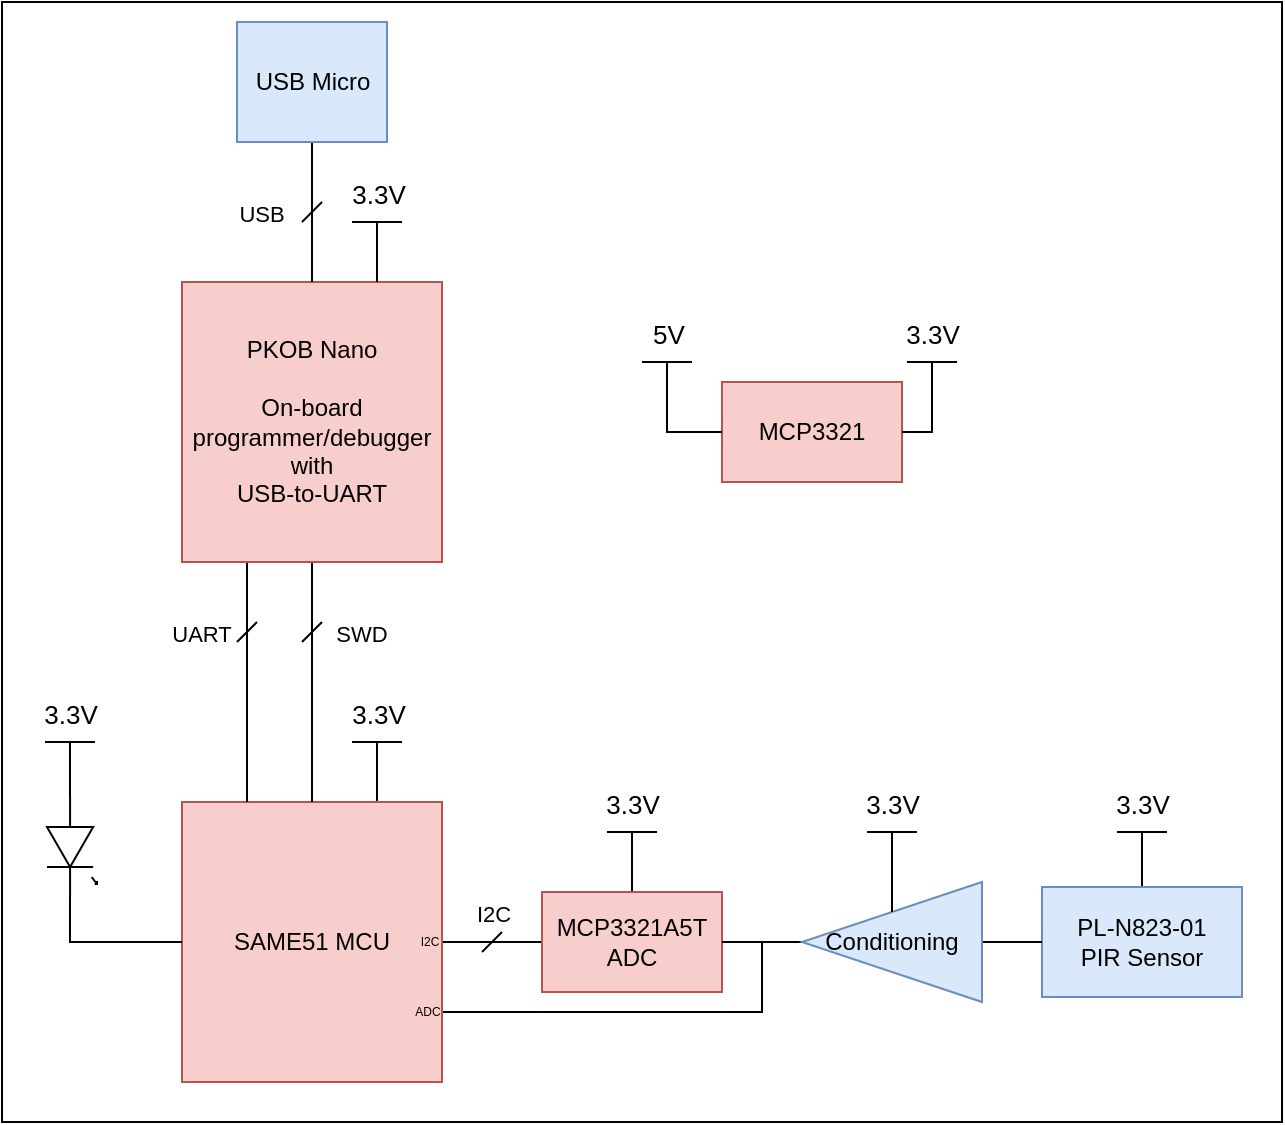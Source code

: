<mxfile version="20.7.4" type="device"><diagram id="a8y_zqOfLDKgEtntG9Dl" name="Page-1"><mxGraphModel dx="1394" dy="844" grid="1" gridSize="10" guides="1" tooltips="1" connect="1" arrows="1" fold="1" page="1" pageScale="1" pageWidth="1100" pageHeight="850" math="0" shadow="0"><root><mxCell id="0"/><mxCell id="1" parent="0"/><mxCell id="BoIBAah0v0Yj3cC_YeP3-49" value="" style="rounded=0;whiteSpace=wrap;html=1;fontSize=11;" parent="1" vertex="1"><mxGeometry x="350" y="10" width="640" height="560" as="geometry"/></mxCell><mxCell id="BoIBAah0v0Yj3cC_YeP3-9" style="edgeStyle=orthogonalEdgeStyle;rounded=0;orthogonalLoop=1;jettySize=auto;html=1;exitX=1;exitY=0.5;exitDx=0;exitDy=0;entryX=0;entryY=0.5;entryDx=0;entryDy=0;startArrow=none;startFill=0;endArrow=none;endFill=0;" parent="1" source="BoIBAah0v0Yj3cC_YeP3-1" target="BoIBAah0v0Yj3cC_YeP3-3" edge="1"><mxGeometry relative="1" as="geometry"/></mxCell><mxCell id="BoIBAah0v0Yj3cC_YeP3-35" style="edgeStyle=orthogonalEdgeStyle;rounded=0;orthogonalLoop=1;jettySize=auto;html=1;exitX=0.75;exitY=0;exitDx=0;exitDy=0;entryX=0.5;entryY=0;entryDx=0;entryDy=0;entryPerimeter=0;fontSize=13;startArrow=none;startFill=0;endArrow=none;endFill=0;" parent="1" source="BoIBAah0v0Yj3cC_YeP3-1" target="BoIBAah0v0Yj3cC_YeP3-19" edge="1"><mxGeometry relative="1" as="geometry"/></mxCell><mxCell id="5XrhEvt-QGg5gkZotNEi-3" style="edgeStyle=orthogonalEdgeStyle;rounded=0;orthogonalLoop=1;jettySize=auto;html=1;exitX=1;exitY=0.75;exitDx=0;exitDy=0;endArrow=none;endFill=0;" edge="1" parent="1" source="BoIBAah0v0Yj3cC_YeP3-1"><mxGeometry relative="1" as="geometry"><mxPoint x="730.0" y="480" as="targetPoint"/><Array as="points"><mxPoint x="730" y="515"/></Array></mxGeometry></mxCell><mxCell id="BoIBAah0v0Yj3cC_YeP3-1" value="SAME51 MCU" style="rounded=0;whiteSpace=wrap;html=1;fillColor=#f8cecc;strokeColor=#b85450;" parent="1" vertex="1"><mxGeometry x="440" y="410" width="130" height="140" as="geometry"/></mxCell><mxCell id="BoIBAah0v0Yj3cC_YeP3-24" style="edgeStyle=orthogonalEdgeStyle;rounded=0;orthogonalLoop=1;jettySize=auto;html=1;exitX=0.5;exitY=1;exitDx=0;exitDy=0;entryX=0.5;entryY=0;entryDx=0;entryDy=0;fontSize=13;startArrow=none;startFill=0;endArrow=none;endFill=0;" parent="1" source="BoIBAah0v0Yj3cC_YeP3-2" target="BoIBAah0v0Yj3cC_YeP3-1" edge="1"><mxGeometry relative="1" as="geometry"/></mxCell><mxCell id="BoIBAah0v0Yj3cC_YeP3-25" style="edgeStyle=orthogonalEdgeStyle;rounded=0;orthogonalLoop=1;jettySize=auto;html=1;exitX=0.25;exitY=1;exitDx=0;exitDy=0;entryX=0.25;entryY=0;entryDx=0;entryDy=0;fontSize=13;startArrow=none;startFill=0;endArrow=none;endFill=0;" parent="1" source="BoIBAah0v0Yj3cC_YeP3-2" target="BoIBAah0v0Yj3cC_YeP3-1" edge="1"><mxGeometry relative="1" as="geometry"/></mxCell><mxCell id="BoIBAah0v0Yj3cC_YeP3-2" value="PKOB Nano&lt;br&gt;&lt;br&gt;On-board programmer/debugger&lt;br&gt;with&lt;br&gt;USB-to-UART" style="rounded=0;whiteSpace=wrap;html=1;fillColor=#f8cecc;strokeColor=#b85450;" parent="1" vertex="1"><mxGeometry x="440" y="150" width="130" height="140" as="geometry"/></mxCell><mxCell id="BoIBAah0v0Yj3cC_YeP3-29" style="edgeStyle=orthogonalEdgeStyle;rounded=0;orthogonalLoop=1;jettySize=auto;html=1;exitX=0.5;exitY=0;exitDx=0;exitDy=0;entryX=0.5;entryY=0;entryDx=0;entryDy=0;entryPerimeter=0;fontSize=13;startArrow=none;startFill=0;endArrow=none;endFill=0;" parent="1" source="BoIBAah0v0Yj3cC_YeP3-3" target="BoIBAah0v0Yj3cC_YeP3-21" edge="1"><mxGeometry relative="1" as="geometry"/></mxCell><mxCell id="BoIBAah0v0Yj3cC_YeP3-3" value="MCP3321A5T&lt;br&gt;ADC" style="rounded=0;whiteSpace=wrap;html=1;fillColor=#f8cecc;strokeColor=#b85450;" parent="1" vertex="1"><mxGeometry x="620" y="455" width="90" height="50" as="geometry"/></mxCell><mxCell id="BoIBAah0v0Yj3cC_YeP3-10" style="edgeStyle=orthogonalEdgeStyle;rounded=0;orthogonalLoop=1;jettySize=auto;html=1;exitX=1;exitY=0.54;exitDx=0;exitDy=0;exitPerimeter=0;entryX=0;entryY=0.5;entryDx=0;entryDy=0;startArrow=none;startFill=0;endArrow=none;endFill=0;" parent="1" source="BoIBAah0v0Yj3cC_YeP3-4" target="BoIBAah0v0Yj3cC_YeP3-1" edge="1"><mxGeometry relative="1" as="geometry"/></mxCell><mxCell id="BoIBAah0v0Yj3cC_YeP3-16" style="edgeStyle=orthogonalEdgeStyle;rounded=0;orthogonalLoop=1;jettySize=auto;html=1;exitX=0;exitY=0.54;exitDx=0;exitDy=0;exitPerimeter=0;entryX=0.5;entryY=0;entryDx=0;entryDy=0;entryPerimeter=0;fontSize=13;startArrow=none;startFill=0;endArrow=none;endFill=0;" parent="1" source="BoIBAah0v0Yj3cC_YeP3-4" target="BoIBAah0v0Yj3cC_YeP3-11" edge="1"><mxGeometry relative="1" as="geometry"/></mxCell><mxCell id="BoIBAah0v0Yj3cC_YeP3-4" value="" style="verticalLabelPosition=bottom;shadow=0;dashed=0;align=center;html=1;verticalAlign=top;shape=mxgraph.electrical.opto_electronics.led_1;pointerEvents=1;rotation=90;" parent="1" vertex="1"><mxGeometry x="360" y="420" width="50" height="25" as="geometry"/></mxCell><mxCell id="BoIBAah0v0Yj3cC_YeP3-5" value="MCP3321" style="rounded=0;whiteSpace=wrap;html=1;fillColor=#f8cecc;strokeColor=#b85450;" parent="1" vertex="1"><mxGeometry x="710" y="200" width="90" height="50" as="geometry"/></mxCell><mxCell id="BoIBAah0v0Yj3cC_YeP3-38" style="edgeStyle=orthogonalEdgeStyle;rounded=0;orthogonalLoop=1;jettySize=auto;html=1;exitX=0.5;exitY=1;exitDx=0;exitDy=0;entryX=0.5;entryY=0;entryDx=0;entryDy=0;fontSize=13;startArrow=none;startFill=0;endArrow=none;endFill=0;" parent="1" source="BoIBAah0v0Yj3cC_YeP3-6" target="BoIBAah0v0Yj3cC_YeP3-2" edge="1"><mxGeometry relative="1" as="geometry"/></mxCell><mxCell id="BoIBAah0v0Yj3cC_YeP3-6" value="USB Micro" style="rounded=0;whiteSpace=wrap;html=1;fillColor=#dae8fc;strokeColor=#6c8ebf;" parent="1" vertex="1"><mxGeometry x="467.5" y="20" width="75" height="60" as="geometry"/></mxCell><mxCell id="BoIBAah0v0Yj3cC_YeP3-34" style="edgeStyle=orthogonalEdgeStyle;rounded=0;orthogonalLoop=1;jettySize=auto;html=1;exitX=0.5;exitY=0;exitDx=0;exitDy=0;entryX=0.5;entryY=0;entryDx=0;entryDy=0;entryPerimeter=0;fontSize=13;startArrow=none;startFill=0;endArrow=none;endFill=0;" parent="1" source="BoIBAah0v0Yj3cC_YeP3-7" target="BoIBAah0v0Yj3cC_YeP3-23" edge="1"><mxGeometry relative="1" as="geometry"/></mxCell><mxCell id="BoIBAah0v0Yj3cC_YeP3-7" value="PL-N823-01&lt;br&gt;PIR Sensor" style="rounded=0;whiteSpace=wrap;html=1;fillColor=#dae8fc;strokeColor=#6c8ebf;" parent="1" vertex="1"><mxGeometry x="870" y="452.5" width="100" height="55" as="geometry"/></mxCell><mxCell id="BoIBAah0v0Yj3cC_YeP3-26" style="edgeStyle=orthogonalEdgeStyle;rounded=0;orthogonalLoop=1;jettySize=auto;html=1;exitX=0;exitY=0.5;exitDx=0;exitDy=0;entryX=1;entryY=0.5;entryDx=0;entryDy=0;fontSize=13;startArrow=none;startFill=0;endArrow=none;endFill=0;" parent="1" source="BoIBAah0v0Yj3cC_YeP3-8" target="BoIBAah0v0Yj3cC_YeP3-3" edge="1"><mxGeometry relative="1" as="geometry"/></mxCell><mxCell id="BoIBAah0v0Yj3cC_YeP3-27" style="edgeStyle=orthogonalEdgeStyle;rounded=0;orthogonalLoop=1;jettySize=auto;html=1;exitX=1;exitY=0.5;exitDx=0;exitDy=0;entryX=0;entryY=0.5;entryDx=0;entryDy=0;fontSize=13;startArrow=none;startFill=0;endArrow=none;endFill=0;" parent="1" source="BoIBAah0v0Yj3cC_YeP3-8" target="BoIBAah0v0Yj3cC_YeP3-7" edge="1"><mxGeometry relative="1" as="geometry"/></mxCell><mxCell id="BoIBAah0v0Yj3cC_YeP3-8" value="Conditioning" style="triangle;whiteSpace=wrap;html=1;rotation=0;flipH=1;fillColor=#dae8fc;strokeColor=#6c8ebf;" parent="1" vertex="1"><mxGeometry x="750" y="450" width="90" height="60" as="geometry"/></mxCell><mxCell id="BoIBAah0v0Yj3cC_YeP3-11" value="&lt;font style=&quot;font-size: 13px;&quot;&gt;3.3V&lt;/font&gt;" style="verticalLabelPosition=top;verticalAlign=bottom;shape=mxgraph.electrical.signal_sources.vdd;shadow=0;dashed=0;align=center;strokeWidth=1;fontSize=24;html=1;flipV=1;" parent="1" vertex="1"><mxGeometry x="371.5" y="380" width="25" height="20" as="geometry"/></mxCell><mxCell id="BoIBAah0v0Yj3cC_YeP3-37" style="edgeStyle=orthogonalEdgeStyle;rounded=0;orthogonalLoop=1;jettySize=auto;html=1;exitX=0.5;exitY=0;exitDx=0;exitDy=0;exitPerimeter=0;entryX=1;entryY=0.5;entryDx=0;entryDy=0;fontSize=13;startArrow=none;startFill=0;endArrow=none;endFill=0;" parent="1" source="BoIBAah0v0Yj3cC_YeP3-17" target="BoIBAah0v0Yj3cC_YeP3-5" edge="1"><mxGeometry relative="1" as="geometry"><Array as="points"><mxPoint x="815" y="225"/></Array></mxGeometry></mxCell><mxCell id="BoIBAah0v0Yj3cC_YeP3-17" value="&lt;font style=&quot;font-size: 13px;&quot;&gt;3.3V&lt;/font&gt;" style="verticalLabelPosition=top;verticalAlign=bottom;shape=mxgraph.electrical.signal_sources.vdd;shadow=0;dashed=0;align=center;strokeWidth=1;fontSize=24;html=1;flipV=1;" parent="1" vertex="1"><mxGeometry x="802.5" y="190" width="25" height="20" as="geometry"/></mxCell><mxCell id="BoIBAah0v0Yj3cC_YeP3-36" style="edgeStyle=orthogonalEdgeStyle;rounded=0;orthogonalLoop=1;jettySize=auto;html=1;exitX=0.5;exitY=0;exitDx=0;exitDy=0;exitPerimeter=0;entryX=0;entryY=0.5;entryDx=0;entryDy=0;fontSize=13;startArrow=none;startFill=0;endArrow=none;endFill=0;" parent="1" source="BoIBAah0v0Yj3cC_YeP3-18" target="BoIBAah0v0Yj3cC_YeP3-5" edge="1"><mxGeometry relative="1" as="geometry"><Array as="points"><mxPoint x="683" y="225"/></Array></mxGeometry></mxCell><mxCell id="BoIBAah0v0Yj3cC_YeP3-18" value="&lt;font style=&quot;font-size: 13px;&quot;&gt;5V&lt;/font&gt;" style="verticalLabelPosition=top;verticalAlign=bottom;shape=mxgraph.electrical.signal_sources.vdd;shadow=0;dashed=0;align=center;strokeWidth=1;fontSize=24;html=1;flipV=1;" parent="1" vertex="1"><mxGeometry x="670" y="190" width="25" height="20" as="geometry"/></mxCell><mxCell id="BoIBAah0v0Yj3cC_YeP3-19" value="&lt;font style=&quot;font-size: 13px;&quot;&gt;3.3V&lt;/font&gt;" style="verticalLabelPosition=top;verticalAlign=bottom;shape=mxgraph.electrical.signal_sources.vdd;shadow=0;dashed=0;align=center;strokeWidth=1;fontSize=24;html=1;flipV=1;" parent="1" vertex="1"><mxGeometry x="525" y="380" width="25" height="20" as="geometry"/></mxCell><mxCell id="BoIBAah0v0Yj3cC_YeP3-20" value="&lt;font style=&quot;font-size: 13px;&quot;&gt;3.3V&lt;/font&gt;" style="verticalLabelPosition=top;verticalAlign=bottom;shape=mxgraph.electrical.signal_sources.vdd;shadow=0;dashed=0;align=center;strokeWidth=1;fontSize=24;html=1;flipV=1;" parent="1" vertex="1"><mxGeometry x="525" y="120" width="25" height="30" as="geometry"/></mxCell><mxCell id="BoIBAah0v0Yj3cC_YeP3-21" value="&lt;font style=&quot;font-size: 13px;&quot;&gt;3.3V&lt;/font&gt;" style="verticalLabelPosition=top;verticalAlign=bottom;shape=mxgraph.electrical.signal_sources.vdd;shadow=0;dashed=0;align=center;strokeWidth=1;fontSize=24;html=1;flipV=1;" parent="1" vertex="1"><mxGeometry x="652.5" y="425" width="25" height="20" as="geometry"/></mxCell><mxCell id="BoIBAah0v0Yj3cC_YeP3-32" style="edgeStyle=orthogonalEdgeStyle;rounded=0;orthogonalLoop=1;jettySize=auto;html=1;exitX=0.5;exitY=0;exitDx=0;exitDy=0;exitPerimeter=0;fontSize=13;startArrow=none;startFill=0;endArrow=none;endFill=0;" parent="1" source="BoIBAah0v0Yj3cC_YeP3-22" target="BoIBAah0v0Yj3cC_YeP3-8" edge="1"><mxGeometry relative="1" as="geometry"/></mxCell><mxCell id="BoIBAah0v0Yj3cC_YeP3-22" value="&lt;font style=&quot;font-size: 13px;&quot;&gt;3.3V&lt;/font&gt;" style="verticalLabelPosition=top;verticalAlign=bottom;shape=mxgraph.electrical.signal_sources.vdd;shadow=0;dashed=0;align=center;strokeWidth=1;fontSize=24;html=1;flipV=1;" parent="1" vertex="1"><mxGeometry x="782.5" y="425" width="25" height="20" as="geometry"/></mxCell><mxCell id="BoIBAah0v0Yj3cC_YeP3-23" value="&lt;font style=&quot;font-size: 13px;&quot;&gt;3.3V&lt;/font&gt;" style="verticalLabelPosition=top;verticalAlign=bottom;shape=mxgraph.electrical.signal_sources.vdd;shadow=0;dashed=0;align=center;strokeWidth=1;fontSize=24;html=1;flipV=1;" parent="1" vertex="1"><mxGeometry x="907.5" y="425" width="25" height="20" as="geometry"/></mxCell><mxCell id="BoIBAah0v0Yj3cC_YeP3-41" value="" style="endArrow=none;html=1;rounded=0;fontSize=13;" parent="1" edge="1"><mxGeometry width="50" height="50" relative="1" as="geometry"><mxPoint x="467.5" y="330" as="sourcePoint"/><mxPoint x="477.5" y="320" as="targetPoint"/></mxGeometry></mxCell><mxCell id="BoIBAah0v0Yj3cC_YeP3-42" value="" style="endArrow=none;html=1;rounded=0;fontSize=13;" parent="1" edge="1"><mxGeometry width="50" height="50" relative="1" as="geometry"><mxPoint x="500" y="330" as="sourcePoint"/><mxPoint x="510" y="320" as="targetPoint"/></mxGeometry></mxCell><mxCell id="BoIBAah0v0Yj3cC_YeP3-43" value="" style="endArrow=none;html=1;rounded=0;fontSize=13;" parent="1" edge="1"><mxGeometry width="50" height="50" relative="1" as="geometry"><mxPoint x="590" y="485" as="sourcePoint"/><mxPoint x="600" y="475" as="targetPoint"/></mxGeometry></mxCell><mxCell id="BoIBAah0v0Yj3cC_YeP3-44" value="" style="endArrow=none;html=1;rounded=0;fontSize=13;" parent="1" edge="1"><mxGeometry width="50" height="50" relative="1" as="geometry"><mxPoint x="500" y="120" as="sourcePoint"/><mxPoint x="510" y="110" as="targetPoint"/></mxGeometry></mxCell><mxCell id="BoIBAah0v0Yj3cC_YeP3-45" value="&lt;font style=&quot;font-size: 11px;&quot;&gt;UART&lt;/font&gt;" style="text;html=1;strokeColor=none;fillColor=none;align=center;verticalAlign=middle;whiteSpace=wrap;rounded=0;fontSize=13;" parent="1" vertex="1"><mxGeometry x="420" y="310" width="60" height="30" as="geometry"/></mxCell><mxCell id="BoIBAah0v0Yj3cC_YeP3-46" value="&lt;font style=&quot;font-size: 11px;&quot;&gt;SWD&lt;/font&gt;" style="text;html=1;strokeColor=none;fillColor=none;align=center;verticalAlign=middle;whiteSpace=wrap;rounded=0;fontSize=13;" parent="1" vertex="1"><mxGeometry x="500" y="310" width="60" height="30" as="geometry"/></mxCell><mxCell id="BoIBAah0v0Yj3cC_YeP3-47" value="&lt;font style=&quot;font-size: 11px;&quot;&gt;USB&lt;/font&gt;" style="text;html=1;strokeColor=none;fillColor=none;align=center;verticalAlign=middle;whiteSpace=wrap;rounded=0;fontSize=13;" parent="1" vertex="1"><mxGeometry x="450" y="100" width="60" height="30" as="geometry"/></mxCell><mxCell id="BoIBAah0v0Yj3cC_YeP3-48" value="&lt;font style=&quot;font-size: 11px;&quot;&gt;I2C&lt;/font&gt;" style="text;html=1;strokeColor=none;fillColor=none;align=center;verticalAlign=middle;whiteSpace=wrap;rounded=0;fontSize=13;" parent="1" vertex="1"><mxGeometry x="566" y="450" width="60" height="30" as="geometry"/></mxCell><mxCell id="5XrhEvt-QGg5gkZotNEi-6" value="&lt;font style=&quot;font-size: 6px;&quot;&gt;ADC&lt;/font&gt;" style="text;html=1;strokeColor=none;fillColor=none;align=center;verticalAlign=middle;whiteSpace=wrap;rounded=0;" vertex="1" parent="1"><mxGeometry x="533" y="498" width="60" height="30" as="geometry"/></mxCell><mxCell id="5XrhEvt-QGg5gkZotNEi-7" value="&lt;font style=&quot;font-size: 6px;&quot;&gt;I2C&lt;/font&gt;" style="text;html=1;strokeColor=none;fillColor=none;align=center;verticalAlign=middle;whiteSpace=wrap;rounded=0;" vertex="1" parent="1"><mxGeometry x="534" y="463" width="60" height="30" as="geometry"/></mxCell></root></mxGraphModel></diagram></mxfile>